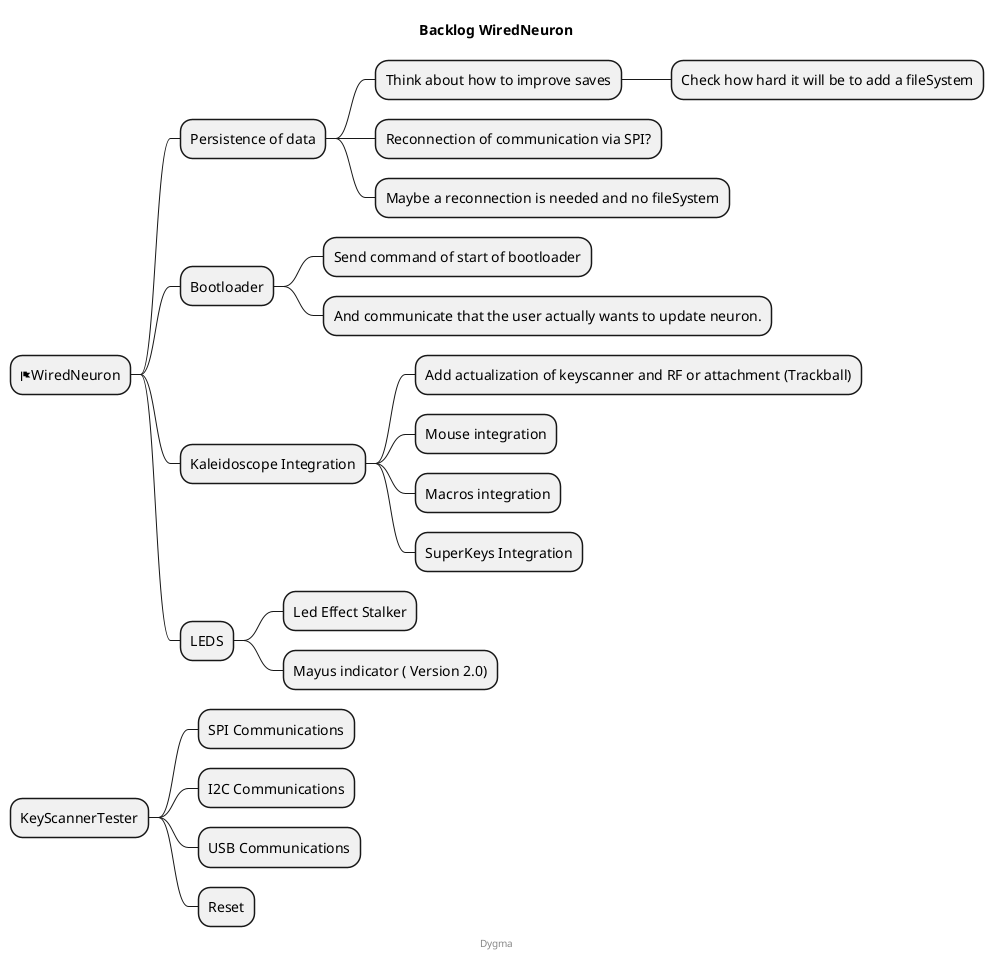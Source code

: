@startmindmap
'https://plantuml.com/mindmap-diagram

title Backlog WiredNeuron

* <&flag>WiredNeuron
** Persistence of data
*** Think about how to improve saves
**** Check how hard it will be to add a fileSystem
*** Reconnection of communication via SPI?
*** Maybe a reconnection is needed and no fileSystem
** Bootloader
*** Send command of start of bootloader
*** And communicate that the user actually wants to update neuron.
** Kaleidoscope Integration
*** Add actualization of keyscanner and RF or attachment (Trackball)
*** Mouse integration
*** Macros integration
*** SuperKeys Integration
** LEDS
*** Led Effect Stalker
*** Mayus indicator ( Version 2.0)

* KeyScannerTester
** SPI Communications
** I2C Communications
** USB Communications
** Reset


center footer Dygma

@endmindmap

